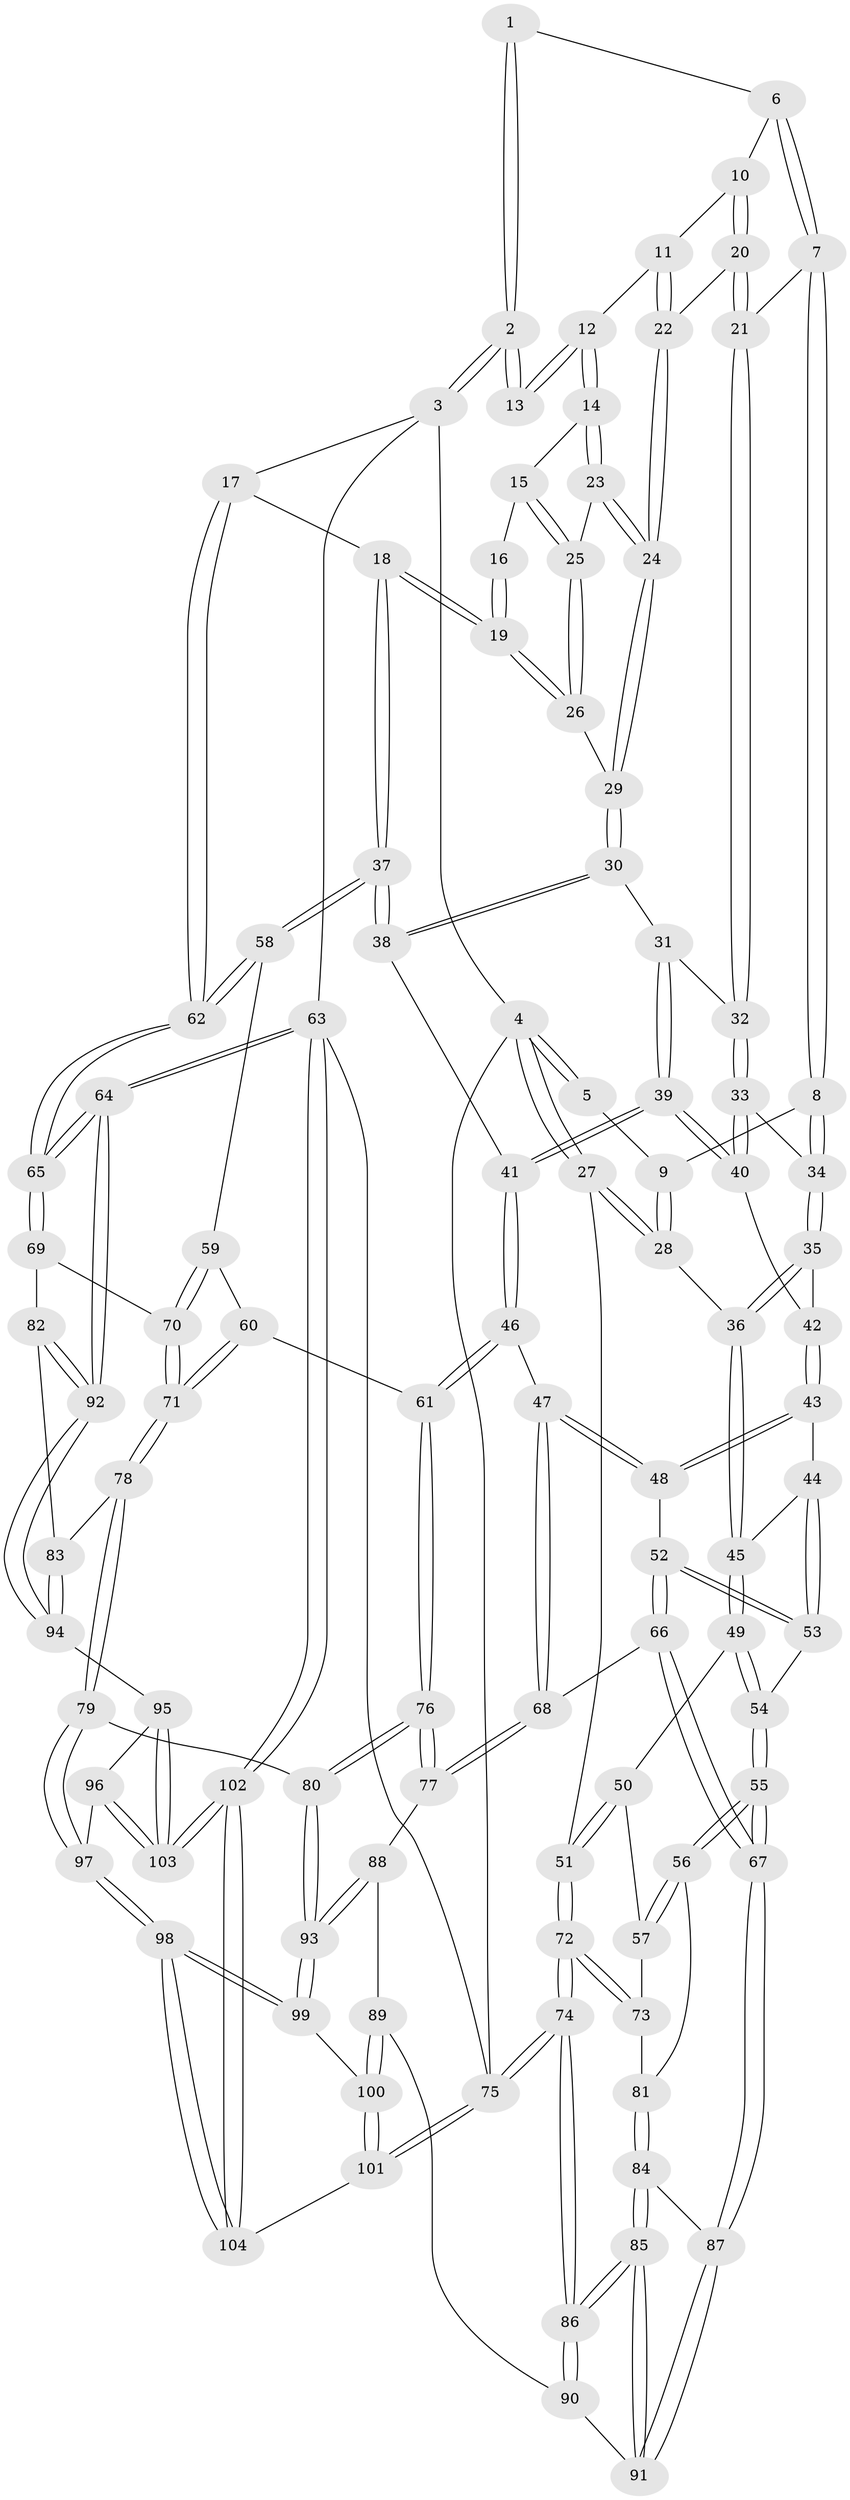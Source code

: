 // Generated by graph-tools (version 1.1) at 2025/03/03/09/25 03:03:29]
// undirected, 104 vertices, 257 edges
graph export_dot {
graph [start="1"]
  node [color=gray90,style=filled];
  1 [pos="+0.4924669958651144+0"];
  2 [pos="+1+0"];
  3 [pos="+1+0"];
  4 [pos="+0+0"];
  5 [pos="+0.2533425539134177+0"];
  6 [pos="+0.5208707983923988+0"];
  7 [pos="+0.3963713157684253+0.14232451626884546"];
  8 [pos="+0.2712345326269711+0.13822881539953838"];
  9 [pos="+0.21005989688831192+0.014501265263921124"];
  10 [pos="+0.5426717176422057+0.024105308872888496"];
  11 [pos="+0.5792650250816538+0.05653822622375718"];
  12 [pos="+0.6043815334003081+0.07257609324735974"];
  13 [pos="+0.7783451304325856+0.021562035169278182"];
  14 [pos="+0.6108133367862497+0.08095344672837591"];
  15 [pos="+0.66910522825707+0.1269719936142559"];
  16 [pos="+0.7288054695016412+0.09098791630638264"];
  17 [pos="+1+0.1912235412130056"];
  18 [pos="+0.8337253426433949+0.3016411441433327"];
  19 [pos="+0.7572776780148668+0.2352039282150696"];
  20 [pos="+0.4982344105066929+0.18561198062301976"];
  21 [pos="+0.47217052086014283+0.19758348377845616"];
  22 [pos="+0.5725458879021131+0.2088170394247909"];
  23 [pos="+0.603853954734399+0.18537053087483701"];
  24 [pos="+0.5749348515830183+0.21019825620710178"];
  25 [pos="+0.6723656176803274+0.16510780161946267"];
  26 [pos="+0.7066737602128326+0.20647745416099006"];
  27 [pos="+0+0.21700725750001346"];
  28 [pos="+0+0.19059004826658332"];
  29 [pos="+0.5914190609868036+0.2481318969695332"];
  30 [pos="+0.591924822918123+0.2622207679510683"];
  31 [pos="+0.4886760662424002+0.28476669250634706"];
  32 [pos="+0.458908617859066+0.24149801278891905"];
  33 [pos="+0.3815279612877239+0.28358252603306167"];
  34 [pos="+0.2623743769860385+0.2825232169940057"];
  35 [pos="+0.24828706293603992+0.3058297034896932"];
  36 [pos="+0.21732473857634396+0.3298943090114922"];
  37 [pos="+0.7453555178250261+0.39242715595681554"];
  38 [pos="+0.6378031974831176+0.3808504591319634"];
  39 [pos="+0.5056632546537572+0.39679373988823274"];
  40 [pos="+0.46797631696763214+0.39024806077170393"];
  41 [pos="+0.5409428577329227+0.42183232122760334"];
  42 [pos="+0.3806577840036503+0.41259465426787106"];
  43 [pos="+0.3774152799514396+0.4275460292469613"];
  44 [pos="+0.323874637774168+0.47380154673738767"];
  45 [pos="+0.19659976437653878+0.3899238511696546"];
  46 [pos="+0.514068437730591+0.5250156386712189"];
  47 [pos="+0.4492109193709974+0.5327576048751562"];
  48 [pos="+0.4060369599059918+0.5193528337207994"];
  49 [pos="+0.1812950242523017+0.414513094361949"];
  50 [pos="+0.14594664328004706+0.4253972391514612"];
  51 [pos="+0+0.37195971684331636"];
  52 [pos="+0.3362801102860628+0.5364766255066363"];
  53 [pos="+0.33275097755561706+0.5287745833649508"];
  54 [pos="+0.19130447003053455+0.4519592284042998"];
  55 [pos="+0.2145092854602663+0.6487696597620546"];
  56 [pos="+0.12406832801360859+0.6326964469212947"];
  57 [pos="+0.047927150052664076+0.5511980951605369"];
  58 [pos="+0.7586577796406568+0.49264881090886353"];
  59 [pos="+0.7579759292576381+0.49476206229440467"];
  60 [pos="+0.6228828875641986+0.5702835074580673"];
  61 [pos="+0.5179874230034566+0.5325145178753702"];
  62 [pos="+1+0.6127973504257039"];
  63 [pos="+1+1"];
  64 [pos="+1+1"];
  65 [pos="+1+0.6284597321089719"];
  66 [pos="+0.27560262457114876+0.6415807198587756"];
  67 [pos="+0.22102230561353006+0.6546144133401713"];
  68 [pos="+0.3667048188968218+0.6677371963122402"];
  69 [pos="+0.8238438245776092+0.6508545267668288"];
  70 [pos="+0.7640477363575525+0.5944940189958784"];
  71 [pos="+0.6558941808311262+0.7002541976145455"];
  72 [pos="+0+0.511855813541457"];
  73 [pos="+0+0.529244991702673"];
  74 [pos="+0+0.9654279288390577"];
  75 [pos="+0+1"];
  76 [pos="+0.5104728531596676+0.7084451878574314"];
  77 [pos="+0.41473800953221923+0.7034516610449506"];
  78 [pos="+0.644936388743289+0.7284420243797237"];
  79 [pos="+0.5589116084166901+0.7450317204480912"];
  80 [pos="+0.5353052889946444+0.7306229595417821"];
  81 [pos="+0.062001805295713024+0.6720141508174752"];
  82 [pos="+0.8008628127908956+0.7384085660763473"];
  83 [pos="+0.6855949537004311+0.7588091445992281"];
  84 [pos="+0+0.7501292503817102"];
  85 [pos="+0+0.8417547079999101"];
  86 [pos="+0+0.8575368160402314"];
  87 [pos="+0.2124188895101459+0.7291855102843592"];
  88 [pos="+0.38964172338348363+0.7576570774881568"];
  89 [pos="+0.22209741252550205+0.79082827262892"];
  90 [pos="+0.2188109287513317+0.7792388619528753"];
  91 [pos="+0.21250428671670238+0.7374207706000575"];
  92 [pos="+0.9978570612043653+0.9120810029542223"];
  93 [pos="+0.36935412345369123+0.8835558402584005"];
  94 [pos="+0.7035355719832858+0.8133323144678158"];
  95 [pos="+0.6974187977111695+0.8594728853850758"];
  96 [pos="+0.6139091986734466+0.9224642735052985"];
  97 [pos="+0.5353337841386848+0.9432045268688207"];
  98 [pos="+0.4739281544452906+1"];
  99 [pos="+0.3633845611360162+0.8986416543443463"];
  100 [pos="+0.23203853920773324+0.8582183906439916"];
  101 [pos="+0+1"];
  102 [pos="+1+1"];
  103 [pos="+0.7985990706769626+0.995519748642151"];
  104 [pos="+0.47674949414475914+1"];
  1 -- 2;
  1 -- 2;
  1 -- 6;
  2 -- 3;
  2 -- 3;
  2 -- 13;
  2 -- 13;
  3 -- 4;
  3 -- 17;
  3 -- 63;
  4 -- 5;
  4 -- 5;
  4 -- 27;
  4 -- 27;
  4 -- 75;
  5 -- 9;
  6 -- 7;
  6 -- 7;
  6 -- 10;
  7 -- 8;
  7 -- 8;
  7 -- 21;
  8 -- 9;
  8 -- 34;
  8 -- 34;
  9 -- 28;
  9 -- 28;
  10 -- 11;
  10 -- 20;
  10 -- 20;
  11 -- 12;
  11 -- 22;
  11 -- 22;
  12 -- 13;
  12 -- 13;
  12 -- 14;
  12 -- 14;
  14 -- 15;
  14 -- 23;
  14 -- 23;
  15 -- 16;
  15 -- 25;
  15 -- 25;
  16 -- 19;
  16 -- 19;
  17 -- 18;
  17 -- 62;
  17 -- 62;
  18 -- 19;
  18 -- 19;
  18 -- 37;
  18 -- 37;
  19 -- 26;
  19 -- 26;
  20 -- 21;
  20 -- 21;
  20 -- 22;
  21 -- 32;
  21 -- 32;
  22 -- 24;
  22 -- 24;
  23 -- 24;
  23 -- 24;
  23 -- 25;
  24 -- 29;
  24 -- 29;
  25 -- 26;
  25 -- 26;
  26 -- 29;
  27 -- 28;
  27 -- 28;
  27 -- 51;
  28 -- 36;
  29 -- 30;
  29 -- 30;
  30 -- 31;
  30 -- 38;
  30 -- 38;
  31 -- 32;
  31 -- 39;
  31 -- 39;
  32 -- 33;
  32 -- 33;
  33 -- 34;
  33 -- 40;
  33 -- 40;
  34 -- 35;
  34 -- 35;
  35 -- 36;
  35 -- 36;
  35 -- 42;
  36 -- 45;
  36 -- 45;
  37 -- 38;
  37 -- 38;
  37 -- 58;
  37 -- 58;
  38 -- 41;
  39 -- 40;
  39 -- 40;
  39 -- 41;
  39 -- 41;
  40 -- 42;
  41 -- 46;
  41 -- 46;
  42 -- 43;
  42 -- 43;
  43 -- 44;
  43 -- 48;
  43 -- 48;
  44 -- 45;
  44 -- 53;
  44 -- 53;
  45 -- 49;
  45 -- 49;
  46 -- 47;
  46 -- 61;
  46 -- 61;
  47 -- 48;
  47 -- 48;
  47 -- 68;
  47 -- 68;
  48 -- 52;
  49 -- 50;
  49 -- 54;
  49 -- 54;
  50 -- 51;
  50 -- 51;
  50 -- 57;
  51 -- 72;
  51 -- 72;
  52 -- 53;
  52 -- 53;
  52 -- 66;
  52 -- 66;
  53 -- 54;
  54 -- 55;
  54 -- 55;
  55 -- 56;
  55 -- 56;
  55 -- 67;
  55 -- 67;
  56 -- 57;
  56 -- 57;
  56 -- 81;
  57 -- 73;
  58 -- 59;
  58 -- 62;
  58 -- 62;
  59 -- 60;
  59 -- 70;
  59 -- 70;
  60 -- 61;
  60 -- 71;
  60 -- 71;
  61 -- 76;
  61 -- 76;
  62 -- 65;
  62 -- 65;
  63 -- 64;
  63 -- 64;
  63 -- 102;
  63 -- 102;
  63 -- 75;
  64 -- 65;
  64 -- 65;
  64 -- 92;
  64 -- 92;
  65 -- 69;
  65 -- 69;
  66 -- 67;
  66 -- 67;
  66 -- 68;
  67 -- 87;
  67 -- 87;
  68 -- 77;
  68 -- 77;
  69 -- 70;
  69 -- 82;
  70 -- 71;
  70 -- 71;
  71 -- 78;
  71 -- 78;
  72 -- 73;
  72 -- 73;
  72 -- 74;
  72 -- 74;
  73 -- 81;
  74 -- 75;
  74 -- 75;
  74 -- 86;
  74 -- 86;
  75 -- 101;
  75 -- 101;
  76 -- 77;
  76 -- 77;
  76 -- 80;
  76 -- 80;
  77 -- 88;
  78 -- 79;
  78 -- 79;
  78 -- 83;
  79 -- 80;
  79 -- 97;
  79 -- 97;
  80 -- 93;
  80 -- 93;
  81 -- 84;
  81 -- 84;
  82 -- 83;
  82 -- 92;
  82 -- 92;
  83 -- 94;
  83 -- 94;
  84 -- 85;
  84 -- 85;
  84 -- 87;
  85 -- 86;
  85 -- 86;
  85 -- 91;
  85 -- 91;
  86 -- 90;
  86 -- 90;
  87 -- 91;
  87 -- 91;
  88 -- 89;
  88 -- 93;
  88 -- 93;
  89 -- 90;
  89 -- 100;
  89 -- 100;
  90 -- 91;
  92 -- 94;
  92 -- 94;
  93 -- 99;
  93 -- 99;
  94 -- 95;
  95 -- 96;
  95 -- 103;
  95 -- 103;
  96 -- 97;
  96 -- 103;
  96 -- 103;
  97 -- 98;
  97 -- 98;
  98 -- 99;
  98 -- 99;
  98 -- 104;
  98 -- 104;
  99 -- 100;
  100 -- 101;
  100 -- 101;
  101 -- 104;
  102 -- 103;
  102 -- 103;
  102 -- 104;
  102 -- 104;
}
